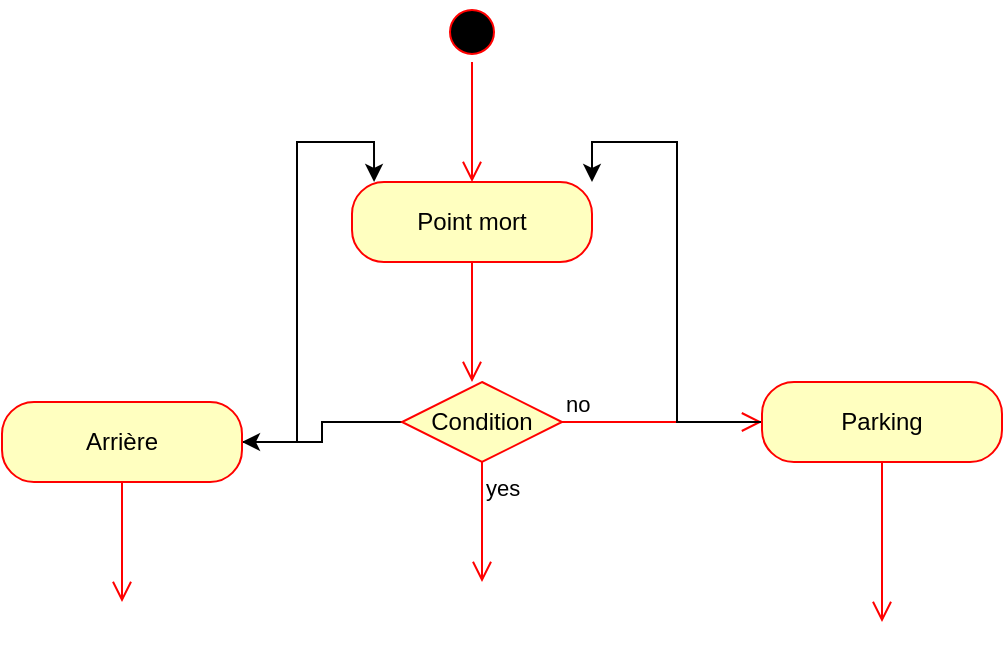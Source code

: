 <mxfile version="23.1.5" type="github">
  <diagram name="Page-1" id="vEHWdyXFffyfuF_CzlAs">
    <mxGraphModel dx="1386" dy="793" grid="1" gridSize="10" guides="1" tooltips="1" connect="1" arrows="1" fold="1" page="1" pageScale="1" pageWidth="827" pageHeight="1169" math="0" shadow="0">
      <root>
        <mxCell id="0" />
        <mxCell id="1" parent="0" />
        <mxCell id="l6cs23k7FNpQOjLX6r31-1" value="" style="ellipse;html=1;shape=startState;fillColor=#000000;strokeColor=#ff0000;" vertex="1" parent="1">
          <mxGeometry x="230" y="130" width="30" height="30" as="geometry" />
        </mxCell>
        <mxCell id="l6cs23k7FNpQOjLX6r31-2" value="" style="edgeStyle=orthogonalEdgeStyle;html=1;verticalAlign=bottom;endArrow=open;endSize=8;strokeColor=#ff0000;rounded=0;" edge="1" source="l6cs23k7FNpQOjLX6r31-1" parent="1">
          <mxGeometry relative="1" as="geometry">
            <mxPoint x="245" y="220" as="targetPoint" />
          </mxGeometry>
        </mxCell>
        <mxCell id="l6cs23k7FNpQOjLX6r31-3" value="Point mort" style="rounded=1;whiteSpace=wrap;html=1;arcSize=40;fontColor=#000000;fillColor=#ffffc0;strokeColor=#ff0000;" vertex="1" parent="1">
          <mxGeometry x="185" y="220" width="120" height="40" as="geometry" />
        </mxCell>
        <mxCell id="l6cs23k7FNpQOjLX6r31-4" value="" style="edgeStyle=orthogonalEdgeStyle;html=1;verticalAlign=bottom;endArrow=open;endSize=8;strokeColor=#ff0000;rounded=0;" edge="1" source="l6cs23k7FNpQOjLX6r31-3" parent="1">
          <mxGeometry relative="1" as="geometry">
            <mxPoint x="245" y="320" as="targetPoint" />
          </mxGeometry>
        </mxCell>
        <mxCell id="l6cs23k7FNpQOjLX6r31-29" style="edgeStyle=orthogonalEdgeStyle;rounded=0;orthogonalLoop=1;jettySize=auto;html=1;" edge="1" parent="1" source="l6cs23k7FNpQOjLX6r31-22" target="l6cs23k7FNpQOjLX6r31-27">
          <mxGeometry relative="1" as="geometry" />
        </mxCell>
        <mxCell id="l6cs23k7FNpQOjLX6r31-22" value="Condition" style="rhombus;whiteSpace=wrap;html=1;fontColor=#000000;fillColor=#ffffc0;strokeColor=#ff0000;" vertex="1" parent="1">
          <mxGeometry x="210" y="320" width="80" height="40" as="geometry" />
        </mxCell>
        <mxCell id="l6cs23k7FNpQOjLX6r31-23" value="no" style="edgeStyle=orthogonalEdgeStyle;html=1;align=left;verticalAlign=bottom;endArrow=open;endSize=8;strokeColor=#ff0000;rounded=0;" edge="1" source="l6cs23k7FNpQOjLX6r31-22" parent="1">
          <mxGeometry x="-1" relative="1" as="geometry">
            <mxPoint x="390" y="340" as="targetPoint" />
          </mxGeometry>
        </mxCell>
        <mxCell id="l6cs23k7FNpQOjLX6r31-24" value="yes" style="edgeStyle=orthogonalEdgeStyle;html=1;align=left;verticalAlign=top;endArrow=open;endSize=8;strokeColor=#ff0000;rounded=0;" edge="1" source="l6cs23k7FNpQOjLX6r31-22" parent="1">
          <mxGeometry x="-1" relative="1" as="geometry">
            <mxPoint x="250" y="420" as="targetPoint" />
          </mxGeometry>
        </mxCell>
        <mxCell id="l6cs23k7FNpQOjLX6r31-31" style="edgeStyle=orthogonalEdgeStyle;rounded=0;orthogonalLoop=1;jettySize=auto;html=1;entryX=1;entryY=0;entryDx=0;entryDy=0;" edge="1" parent="1" source="l6cs23k7FNpQOjLX6r31-25" target="l6cs23k7FNpQOjLX6r31-3">
          <mxGeometry relative="1" as="geometry" />
        </mxCell>
        <mxCell id="l6cs23k7FNpQOjLX6r31-25" value="Parking" style="rounded=1;whiteSpace=wrap;html=1;arcSize=40;fontColor=#000000;fillColor=#ffffc0;strokeColor=#ff0000;" vertex="1" parent="1">
          <mxGeometry x="390" y="320" width="120" height="40" as="geometry" />
        </mxCell>
        <mxCell id="l6cs23k7FNpQOjLX6r31-26" value="" style="edgeStyle=orthogonalEdgeStyle;html=1;verticalAlign=bottom;endArrow=open;endSize=8;strokeColor=#ff0000;rounded=0;" edge="1" source="l6cs23k7FNpQOjLX6r31-25" parent="1">
          <mxGeometry relative="1" as="geometry">
            <mxPoint x="450" y="440" as="targetPoint" />
          </mxGeometry>
        </mxCell>
        <mxCell id="l6cs23k7FNpQOjLX6r31-30" style="edgeStyle=orthogonalEdgeStyle;rounded=0;orthogonalLoop=1;jettySize=auto;html=1;entryX=0.092;entryY=0;entryDx=0;entryDy=0;entryPerimeter=0;" edge="1" parent="1" source="l6cs23k7FNpQOjLX6r31-27" target="l6cs23k7FNpQOjLX6r31-3">
          <mxGeometry relative="1" as="geometry">
            <mxPoint x="80" y="230" as="targetPoint" />
          </mxGeometry>
        </mxCell>
        <mxCell id="l6cs23k7FNpQOjLX6r31-27" value="Arrière" style="rounded=1;whiteSpace=wrap;html=1;arcSize=40;fontColor=#000000;fillColor=#ffffc0;strokeColor=#ff0000;" vertex="1" parent="1">
          <mxGeometry x="10" y="330" width="120" height="40" as="geometry" />
        </mxCell>
        <mxCell id="l6cs23k7FNpQOjLX6r31-28" value="" style="edgeStyle=orthogonalEdgeStyle;html=1;verticalAlign=bottom;endArrow=open;endSize=8;strokeColor=#ff0000;rounded=0;" edge="1" source="l6cs23k7FNpQOjLX6r31-27" parent="1">
          <mxGeometry relative="1" as="geometry">
            <mxPoint x="70" y="430" as="targetPoint" />
          </mxGeometry>
        </mxCell>
      </root>
    </mxGraphModel>
  </diagram>
</mxfile>
